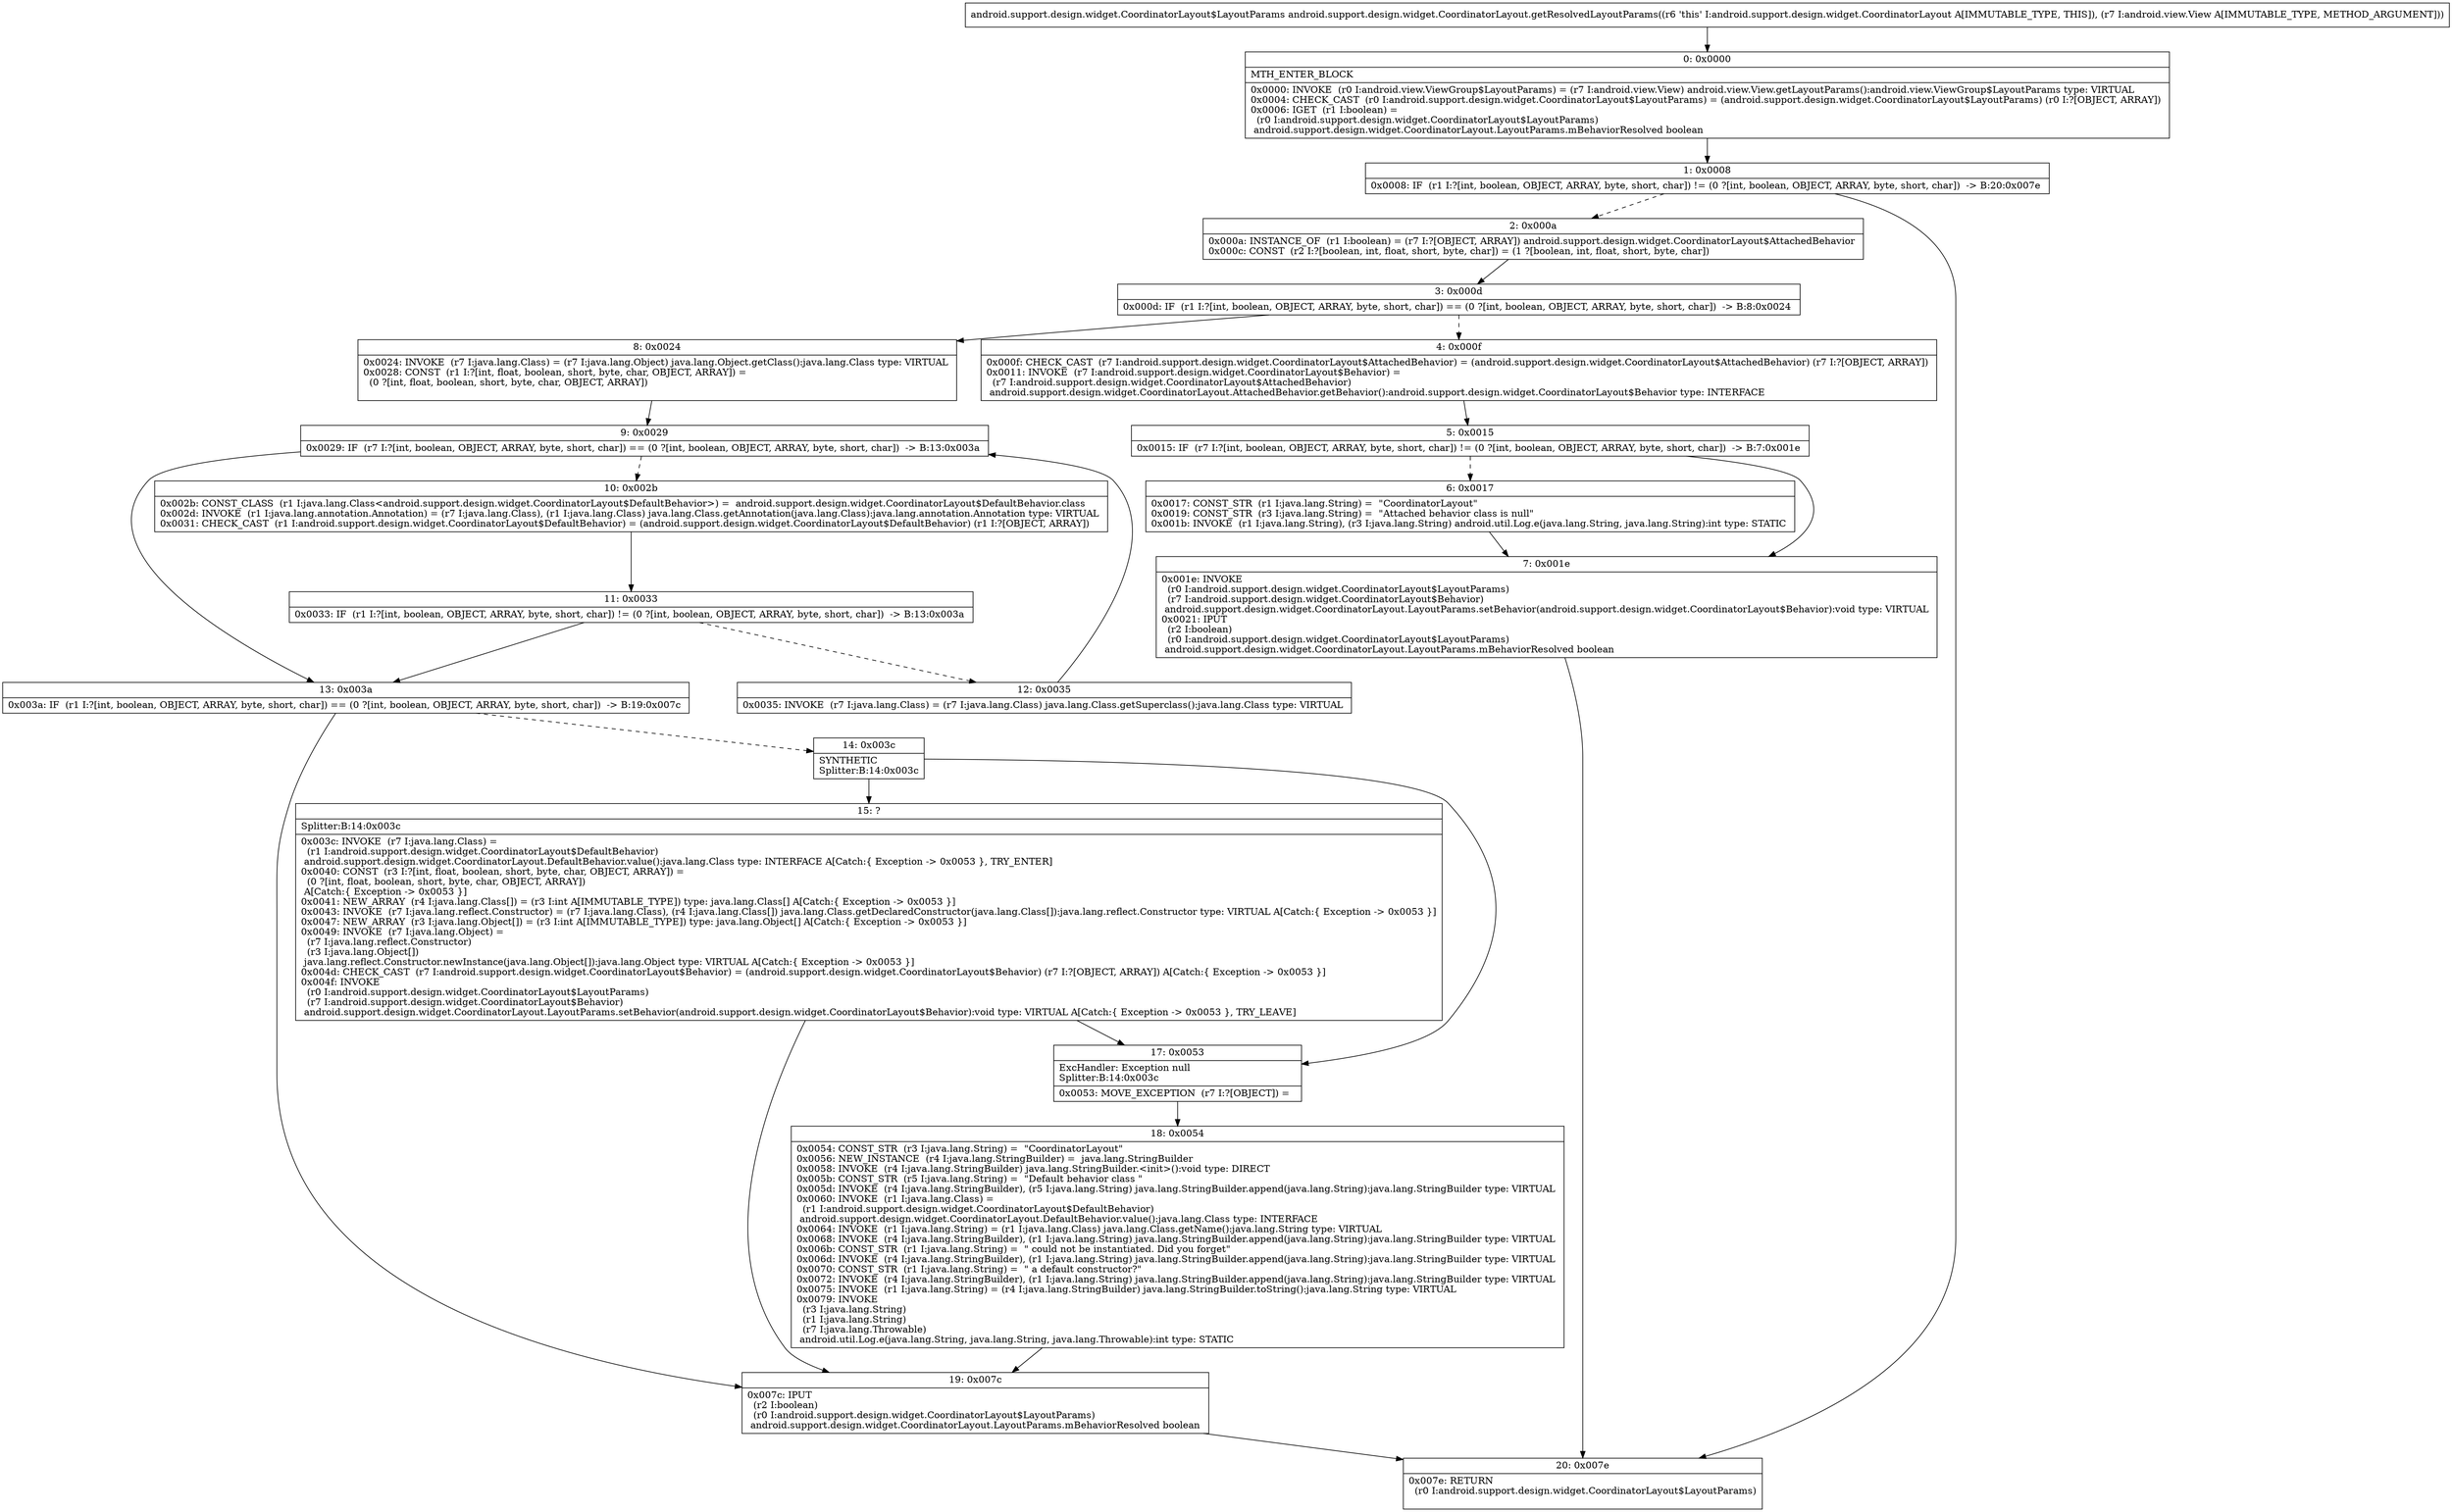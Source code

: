 digraph "CFG forandroid.support.design.widget.CoordinatorLayout.getResolvedLayoutParams(Landroid\/view\/View;)Landroid\/support\/design\/widget\/CoordinatorLayout$LayoutParams;" {
Node_0 [shape=record,label="{0\:\ 0x0000|MTH_ENTER_BLOCK\l|0x0000: INVOKE  (r0 I:android.view.ViewGroup$LayoutParams) = (r7 I:android.view.View) android.view.View.getLayoutParams():android.view.ViewGroup$LayoutParams type: VIRTUAL \l0x0004: CHECK_CAST  (r0 I:android.support.design.widget.CoordinatorLayout$LayoutParams) = (android.support.design.widget.CoordinatorLayout$LayoutParams) (r0 I:?[OBJECT, ARRAY]) \l0x0006: IGET  (r1 I:boolean) = \l  (r0 I:android.support.design.widget.CoordinatorLayout$LayoutParams)\l android.support.design.widget.CoordinatorLayout.LayoutParams.mBehaviorResolved boolean \l}"];
Node_1 [shape=record,label="{1\:\ 0x0008|0x0008: IF  (r1 I:?[int, boolean, OBJECT, ARRAY, byte, short, char]) != (0 ?[int, boolean, OBJECT, ARRAY, byte, short, char])  \-\> B:20:0x007e \l}"];
Node_2 [shape=record,label="{2\:\ 0x000a|0x000a: INSTANCE_OF  (r1 I:boolean) = (r7 I:?[OBJECT, ARRAY]) android.support.design.widget.CoordinatorLayout$AttachedBehavior \l0x000c: CONST  (r2 I:?[boolean, int, float, short, byte, char]) = (1 ?[boolean, int, float, short, byte, char]) \l}"];
Node_3 [shape=record,label="{3\:\ 0x000d|0x000d: IF  (r1 I:?[int, boolean, OBJECT, ARRAY, byte, short, char]) == (0 ?[int, boolean, OBJECT, ARRAY, byte, short, char])  \-\> B:8:0x0024 \l}"];
Node_4 [shape=record,label="{4\:\ 0x000f|0x000f: CHECK_CAST  (r7 I:android.support.design.widget.CoordinatorLayout$AttachedBehavior) = (android.support.design.widget.CoordinatorLayout$AttachedBehavior) (r7 I:?[OBJECT, ARRAY]) \l0x0011: INVOKE  (r7 I:android.support.design.widget.CoordinatorLayout$Behavior) = \l  (r7 I:android.support.design.widget.CoordinatorLayout$AttachedBehavior)\l android.support.design.widget.CoordinatorLayout.AttachedBehavior.getBehavior():android.support.design.widget.CoordinatorLayout$Behavior type: INTERFACE \l}"];
Node_5 [shape=record,label="{5\:\ 0x0015|0x0015: IF  (r7 I:?[int, boolean, OBJECT, ARRAY, byte, short, char]) != (0 ?[int, boolean, OBJECT, ARRAY, byte, short, char])  \-\> B:7:0x001e \l}"];
Node_6 [shape=record,label="{6\:\ 0x0017|0x0017: CONST_STR  (r1 I:java.lang.String) =  \"CoordinatorLayout\" \l0x0019: CONST_STR  (r3 I:java.lang.String) =  \"Attached behavior class is null\" \l0x001b: INVOKE  (r1 I:java.lang.String), (r3 I:java.lang.String) android.util.Log.e(java.lang.String, java.lang.String):int type: STATIC \l}"];
Node_7 [shape=record,label="{7\:\ 0x001e|0x001e: INVOKE  \l  (r0 I:android.support.design.widget.CoordinatorLayout$LayoutParams)\l  (r7 I:android.support.design.widget.CoordinatorLayout$Behavior)\l android.support.design.widget.CoordinatorLayout.LayoutParams.setBehavior(android.support.design.widget.CoordinatorLayout$Behavior):void type: VIRTUAL \l0x0021: IPUT  \l  (r2 I:boolean)\l  (r0 I:android.support.design.widget.CoordinatorLayout$LayoutParams)\l android.support.design.widget.CoordinatorLayout.LayoutParams.mBehaviorResolved boolean \l}"];
Node_8 [shape=record,label="{8\:\ 0x0024|0x0024: INVOKE  (r7 I:java.lang.Class) = (r7 I:java.lang.Object) java.lang.Object.getClass():java.lang.Class type: VIRTUAL \l0x0028: CONST  (r1 I:?[int, float, boolean, short, byte, char, OBJECT, ARRAY]) = \l  (0 ?[int, float, boolean, short, byte, char, OBJECT, ARRAY])\l \l}"];
Node_9 [shape=record,label="{9\:\ 0x0029|0x0029: IF  (r7 I:?[int, boolean, OBJECT, ARRAY, byte, short, char]) == (0 ?[int, boolean, OBJECT, ARRAY, byte, short, char])  \-\> B:13:0x003a \l}"];
Node_10 [shape=record,label="{10\:\ 0x002b|0x002b: CONST_CLASS  (r1 I:java.lang.Class\<android.support.design.widget.CoordinatorLayout$DefaultBehavior\>) =  android.support.design.widget.CoordinatorLayout$DefaultBehavior.class \l0x002d: INVOKE  (r1 I:java.lang.annotation.Annotation) = (r7 I:java.lang.Class), (r1 I:java.lang.Class) java.lang.Class.getAnnotation(java.lang.Class):java.lang.annotation.Annotation type: VIRTUAL \l0x0031: CHECK_CAST  (r1 I:android.support.design.widget.CoordinatorLayout$DefaultBehavior) = (android.support.design.widget.CoordinatorLayout$DefaultBehavior) (r1 I:?[OBJECT, ARRAY]) \l}"];
Node_11 [shape=record,label="{11\:\ 0x0033|0x0033: IF  (r1 I:?[int, boolean, OBJECT, ARRAY, byte, short, char]) != (0 ?[int, boolean, OBJECT, ARRAY, byte, short, char])  \-\> B:13:0x003a \l}"];
Node_12 [shape=record,label="{12\:\ 0x0035|0x0035: INVOKE  (r7 I:java.lang.Class) = (r7 I:java.lang.Class) java.lang.Class.getSuperclass():java.lang.Class type: VIRTUAL \l}"];
Node_13 [shape=record,label="{13\:\ 0x003a|0x003a: IF  (r1 I:?[int, boolean, OBJECT, ARRAY, byte, short, char]) == (0 ?[int, boolean, OBJECT, ARRAY, byte, short, char])  \-\> B:19:0x007c \l}"];
Node_14 [shape=record,label="{14\:\ 0x003c|SYNTHETIC\lSplitter:B:14:0x003c\l}"];
Node_15 [shape=record,label="{15\:\ ?|Splitter:B:14:0x003c\l|0x003c: INVOKE  (r7 I:java.lang.Class) = \l  (r1 I:android.support.design.widget.CoordinatorLayout$DefaultBehavior)\l android.support.design.widget.CoordinatorLayout.DefaultBehavior.value():java.lang.Class type: INTERFACE A[Catch:\{ Exception \-\> 0x0053 \}, TRY_ENTER]\l0x0040: CONST  (r3 I:?[int, float, boolean, short, byte, char, OBJECT, ARRAY]) = \l  (0 ?[int, float, boolean, short, byte, char, OBJECT, ARRAY])\l A[Catch:\{ Exception \-\> 0x0053 \}]\l0x0041: NEW_ARRAY  (r4 I:java.lang.Class[]) = (r3 I:int A[IMMUTABLE_TYPE]) type: java.lang.Class[] A[Catch:\{ Exception \-\> 0x0053 \}]\l0x0043: INVOKE  (r7 I:java.lang.reflect.Constructor) = (r7 I:java.lang.Class), (r4 I:java.lang.Class[]) java.lang.Class.getDeclaredConstructor(java.lang.Class[]):java.lang.reflect.Constructor type: VIRTUAL A[Catch:\{ Exception \-\> 0x0053 \}]\l0x0047: NEW_ARRAY  (r3 I:java.lang.Object[]) = (r3 I:int A[IMMUTABLE_TYPE]) type: java.lang.Object[] A[Catch:\{ Exception \-\> 0x0053 \}]\l0x0049: INVOKE  (r7 I:java.lang.Object) = \l  (r7 I:java.lang.reflect.Constructor)\l  (r3 I:java.lang.Object[])\l java.lang.reflect.Constructor.newInstance(java.lang.Object[]):java.lang.Object type: VIRTUAL A[Catch:\{ Exception \-\> 0x0053 \}]\l0x004d: CHECK_CAST  (r7 I:android.support.design.widget.CoordinatorLayout$Behavior) = (android.support.design.widget.CoordinatorLayout$Behavior) (r7 I:?[OBJECT, ARRAY]) A[Catch:\{ Exception \-\> 0x0053 \}]\l0x004f: INVOKE  \l  (r0 I:android.support.design.widget.CoordinatorLayout$LayoutParams)\l  (r7 I:android.support.design.widget.CoordinatorLayout$Behavior)\l android.support.design.widget.CoordinatorLayout.LayoutParams.setBehavior(android.support.design.widget.CoordinatorLayout$Behavior):void type: VIRTUAL A[Catch:\{ Exception \-\> 0x0053 \}, TRY_LEAVE]\l}"];
Node_17 [shape=record,label="{17\:\ 0x0053|ExcHandler: Exception null\lSplitter:B:14:0x003c\l|0x0053: MOVE_EXCEPTION  (r7 I:?[OBJECT]) =  \l}"];
Node_18 [shape=record,label="{18\:\ 0x0054|0x0054: CONST_STR  (r3 I:java.lang.String) =  \"CoordinatorLayout\" \l0x0056: NEW_INSTANCE  (r4 I:java.lang.StringBuilder) =  java.lang.StringBuilder \l0x0058: INVOKE  (r4 I:java.lang.StringBuilder) java.lang.StringBuilder.\<init\>():void type: DIRECT \l0x005b: CONST_STR  (r5 I:java.lang.String) =  \"Default behavior class \" \l0x005d: INVOKE  (r4 I:java.lang.StringBuilder), (r5 I:java.lang.String) java.lang.StringBuilder.append(java.lang.String):java.lang.StringBuilder type: VIRTUAL \l0x0060: INVOKE  (r1 I:java.lang.Class) = \l  (r1 I:android.support.design.widget.CoordinatorLayout$DefaultBehavior)\l android.support.design.widget.CoordinatorLayout.DefaultBehavior.value():java.lang.Class type: INTERFACE \l0x0064: INVOKE  (r1 I:java.lang.String) = (r1 I:java.lang.Class) java.lang.Class.getName():java.lang.String type: VIRTUAL \l0x0068: INVOKE  (r4 I:java.lang.StringBuilder), (r1 I:java.lang.String) java.lang.StringBuilder.append(java.lang.String):java.lang.StringBuilder type: VIRTUAL \l0x006b: CONST_STR  (r1 I:java.lang.String) =  \" could not be instantiated. Did you forget\" \l0x006d: INVOKE  (r4 I:java.lang.StringBuilder), (r1 I:java.lang.String) java.lang.StringBuilder.append(java.lang.String):java.lang.StringBuilder type: VIRTUAL \l0x0070: CONST_STR  (r1 I:java.lang.String) =  \" a default constructor?\" \l0x0072: INVOKE  (r4 I:java.lang.StringBuilder), (r1 I:java.lang.String) java.lang.StringBuilder.append(java.lang.String):java.lang.StringBuilder type: VIRTUAL \l0x0075: INVOKE  (r1 I:java.lang.String) = (r4 I:java.lang.StringBuilder) java.lang.StringBuilder.toString():java.lang.String type: VIRTUAL \l0x0079: INVOKE  \l  (r3 I:java.lang.String)\l  (r1 I:java.lang.String)\l  (r7 I:java.lang.Throwable)\l android.util.Log.e(java.lang.String, java.lang.String, java.lang.Throwable):int type: STATIC \l}"];
Node_19 [shape=record,label="{19\:\ 0x007c|0x007c: IPUT  \l  (r2 I:boolean)\l  (r0 I:android.support.design.widget.CoordinatorLayout$LayoutParams)\l android.support.design.widget.CoordinatorLayout.LayoutParams.mBehaviorResolved boolean \l}"];
Node_20 [shape=record,label="{20\:\ 0x007e|0x007e: RETURN  \l  (r0 I:android.support.design.widget.CoordinatorLayout$LayoutParams)\l \l}"];
MethodNode[shape=record,label="{android.support.design.widget.CoordinatorLayout$LayoutParams android.support.design.widget.CoordinatorLayout.getResolvedLayoutParams((r6 'this' I:android.support.design.widget.CoordinatorLayout A[IMMUTABLE_TYPE, THIS]), (r7 I:android.view.View A[IMMUTABLE_TYPE, METHOD_ARGUMENT])) }"];
MethodNode -> Node_0;
Node_0 -> Node_1;
Node_1 -> Node_2[style=dashed];
Node_1 -> Node_20;
Node_2 -> Node_3;
Node_3 -> Node_4[style=dashed];
Node_3 -> Node_8;
Node_4 -> Node_5;
Node_5 -> Node_6[style=dashed];
Node_5 -> Node_7;
Node_6 -> Node_7;
Node_7 -> Node_20;
Node_8 -> Node_9;
Node_9 -> Node_10[style=dashed];
Node_9 -> Node_13;
Node_10 -> Node_11;
Node_11 -> Node_12[style=dashed];
Node_11 -> Node_13;
Node_12 -> Node_9;
Node_13 -> Node_14[style=dashed];
Node_13 -> Node_19;
Node_14 -> Node_15;
Node_14 -> Node_17;
Node_15 -> Node_17;
Node_15 -> Node_19;
Node_17 -> Node_18;
Node_18 -> Node_19;
Node_19 -> Node_20;
}

